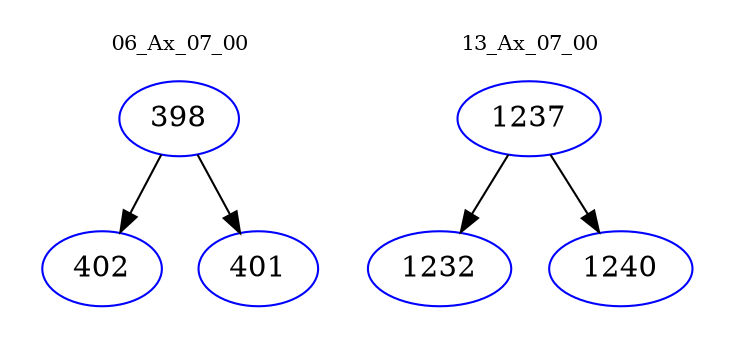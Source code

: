 digraph{
subgraph cluster_0 {
color = white
label = "06_Ax_07_00";
fontsize=10;
T0_398 [label="398", color="blue"]
T0_398 -> T0_402 [color="black"]
T0_402 [label="402", color="blue"]
T0_398 -> T0_401 [color="black"]
T0_401 [label="401", color="blue"]
}
subgraph cluster_1 {
color = white
label = "13_Ax_07_00";
fontsize=10;
T1_1237 [label="1237", color="blue"]
T1_1237 -> T1_1232 [color="black"]
T1_1232 [label="1232", color="blue"]
T1_1237 -> T1_1240 [color="black"]
T1_1240 [label="1240", color="blue"]
}
}
